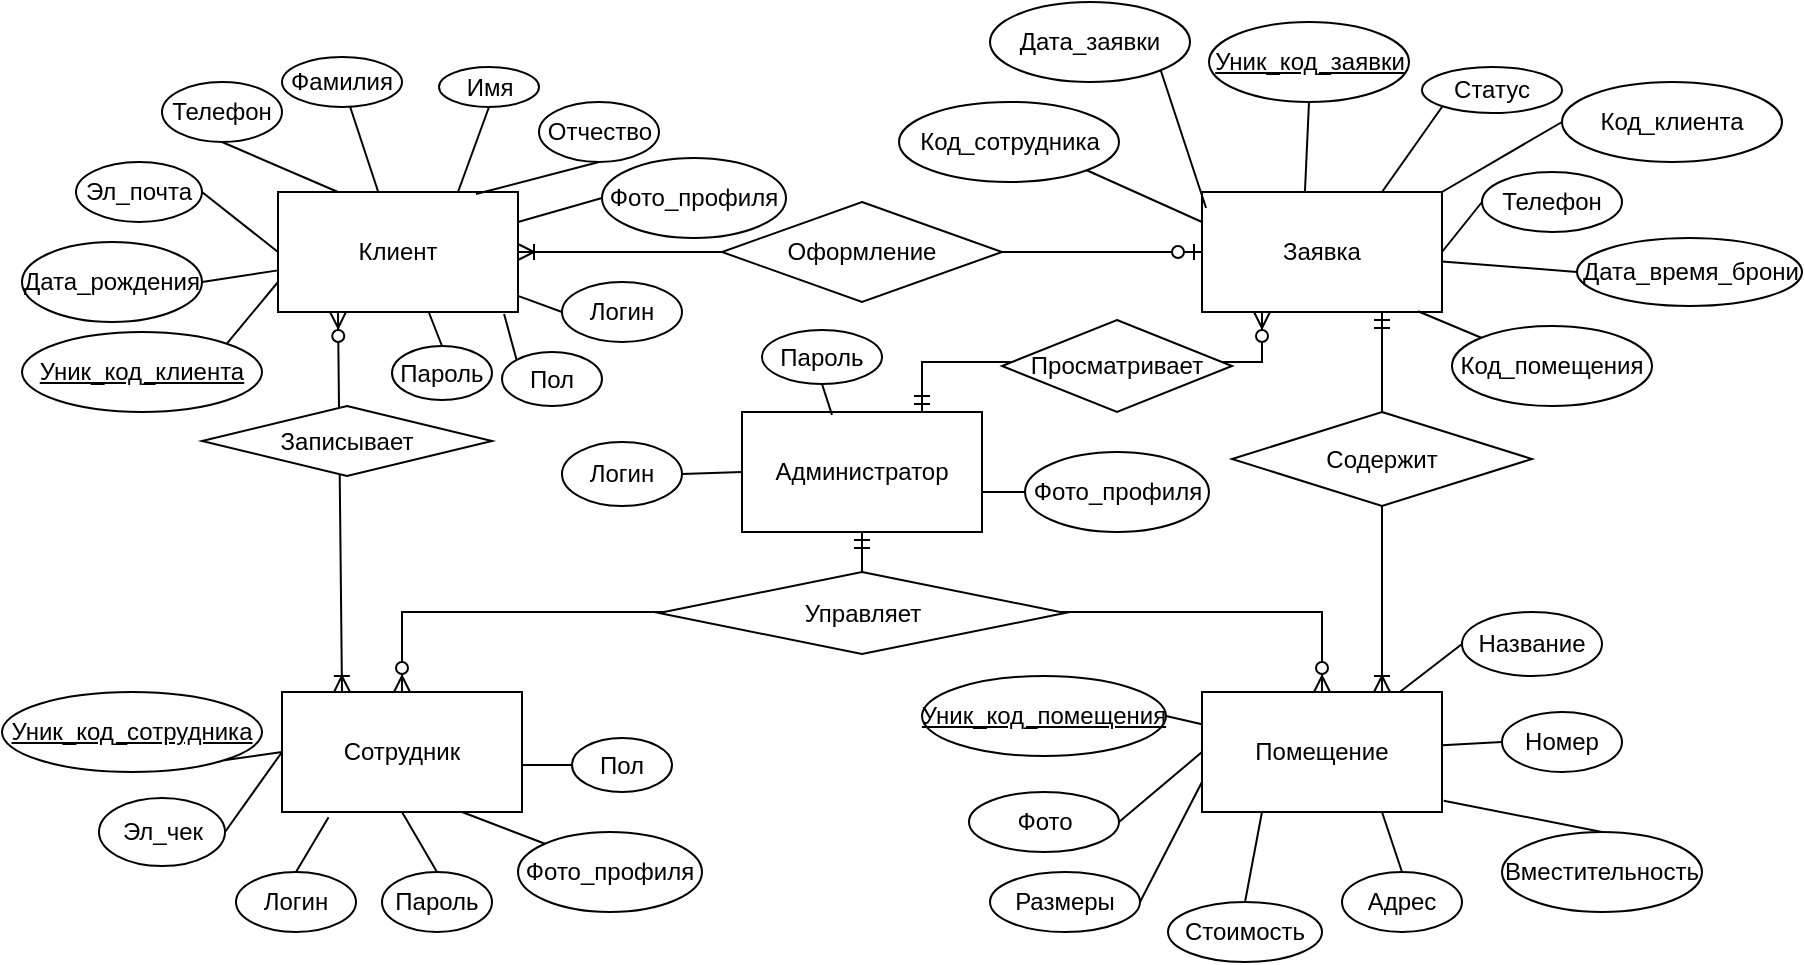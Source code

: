 <mxfile version="21.2.8" type="device">
  <diagram id="rmSN71bOwlpbdHbtHO8j" name="Page-1">
    <mxGraphModel dx="1707" dy="1701" grid="1" gridSize="10" guides="1" tooltips="1" connect="1" arrows="1" fold="1" page="1" pageScale="1" pageWidth="827" pageHeight="1169" math="0" shadow="0">
      <root>
        <mxCell id="0" />
        <mxCell id="1" parent="0" />
        <mxCell id="QM2pPld5sJUEKNhpBry5-10" style="rounded=0;orthogonalLoop=1;jettySize=auto;html=1;exitX=0.25;exitY=1;exitDx=0;exitDy=0;entryX=0.25;entryY=0;entryDx=0;entryDy=0;startArrow=ERzeroToMany;startFill=1;endArrow=ERoneToMany;endFill=0;" parent="1" source="Zx6UGHlu475DOXal6dqd-1" target="Zx6UGHlu475DOXal6dqd-2" edge="1">
          <mxGeometry relative="1" as="geometry" />
        </mxCell>
        <mxCell id="QM2pPld5sJUEKNhpBry5-12" style="edgeStyle=orthogonalEdgeStyle;rounded=0;orthogonalLoop=1;jettySize=auto;html=1;exitX=1;exitY=0.5;exitDx=0;exitDy=0;startArrow=ERoneToMany;startFill=0;endArrow=ERzeroToOne;endFill=1;" parent="1" source="Zx6UGHlu475DOXal6dqd-1" target="Zx6UGHlu475DOXal6dqd-8" edge="1">
          <mxGeometry relative="1" as="geometry" />
        </mxCell>
        <mxCell id="Zx6UGHlu475DOXal6dqd-1" value="Клиент" style="rounded=0;whiteSpace=wrap;html=1;" parent="1" vertex="1">
          <mxGeometry x="38" y="10" width="120" height="60" as="geometry" />
        </mxCell>
        <mxCell id="Zx6UGHlu475DOXal6dqd-2" value="Сотрудник" style="rounded=0;whiteSpace=wrap;html=1;" parent="1" vertex="1">
          <mxGeometry x="40" y="260" width="120" height="60" as="geometry" />
        </mxCell>
        <mxCell id="QM2pPld5sJUEKNhpBry5-1" style="edgeStyle=orthogonalEdgeStyle;rounded=0;orthogonalLoop=1;jettySize=auto;html=1;exitX=0.5;exitY=1;exitDx=0;exitDy=0;entryX=0.5;entryY=0;entryDx=0;entryDy=0;startArrow=ERmandOne;startFill=0;endArrow=ERzeroToMany;endFill=1;" parent="1" source="Zx6UGHlu475DOXal6dqd-3" target="Zx6UGHlu475DOXal6dqd-7" edge="1">
          <mxGeometry relative="1" as="geometry" />
        </mxCell>
        <mxCell id="QM2pPld5sJUEKNhpBry5-2" style="edgeStyle=orthogonalEdgeStyle;rounded=0;orthogonalLoop=1;jettySize=auto;html=1;exitX=0.5;exitY=1;exitDx=0;exitDy=0;entryX=0.5;entryY=0;entryDx=0;entryDy=0;startArrow=ERmandOne;startFill=0;endArrow=ERzeroToMany;endFill=1;" parent="1" source="Zx6UGHlu475DOXal6dqd-3" target="Zx6UGHlu475DOXal6dqd-2" edge="1">
          <mxGeometry relative="1" as="geometry" />
        </mxCell>
        <mxCell id="QM2pPld5sJUEKNhpBry5-14" style="edgeStyle=orthogonalEdgeStyle;rounded=0;orthogonalLoop=1;jettySize=auto;html=1;exitX=0.75;exitY=0;exitDx=0;exitDy=0;entryX=0.25;entryY=1;entryDx=0;entryDy=0;startArrow=ERmandOne;startFill=0;endArrow=ERzeroToMany;endFill=1;" parent="1" source="Zx6UGHlu475DOXal6dqd-3" target="Zx6UGHlu475DOXal6dqd-8" edge="1">
          <mxGeometry relative="1" as="geometry" />
        </mxCell>
        <mxCell id="Zx6UGHlu475DOXal6dqd-3" value="Администратор" style="rounded=0;whiteSpace=wrap;html=1;" parent="1" vertex="1">
          <mxGeometry x="270" y="120" width="120" height="60" as="geometry" />
        </mxCell>
        <mxCell id="Zx6UGHlu475DOXal6dqd-7" value="Помещение" style="rounded=0;whiteSpace=wrap;html=1;" parent="1" vertex="1">
          <mxGeometry x="500" y="260" width="120" height="60" as="geometry" />
        </mxCell>
        <mxCell id="QM2pPld5sJUEKNhpBry5-11" style="edgeStyle=orthogonalEdgeStyle;rounded=0;orthogonalLoop=1;jettySize=auto;html=1;exitX=0.75;exitY=1;exitDx=0;exitDy=0;entryX=0.75;entryY=0;entryDx=0;entryDy=0;startArrow=ERmandOne;startFill=0;endArrow=ERoneToMany;endFill=0;" parent="1" source="Zx6UGHlu475DOXal6dqd-8" target="Zx6UGHlu475DOXal6dqd-7" edge="1">
          <mxGeometry relative="1" as="geometry" />
        </mxCell>
        <mxCell id="Zx6UGHlu475DOXal6dqd-8" value="Заявка" style="rounded=0;whiteSpace=wrap;html=1;" parent="1" vertex="1">
          <mxGeometry x="500" y="10" width="120" height="60" as="geometry" />
        </mxCell>
        <mxCell id="Zx6UGHlu475DOXal6dqd-10" value="Содержит" style="rhombus;whiteSpace=wrap;html=1;" parent="1" vertex="1">
          <mxGeometry x="515" y="120" width="150" height="47" as="geometry" />
        </mxCell>
        <mxCell id="Zx6UGHlu475DOXal6dqd-15" value="Записывает" style="rhombus;whiteSpace=wrap;html=1;" parent="1" vertex="1">
          <mxGeometry y="117" width="145" height="35" as="geometry" />
        </mxCell>
        <mxCell id="Zx6UGHlu475DOXal6dqd-19" value="Управляет" style="rhombus;whiteSpace=wrap;html=1;" parent="1" vertex="1">
          <mxGeometry x="228.5" y="200" width="203" height="41" as="geometry" />
        </mxCell>
        <mxCell id="Zx6UGHlu475DOXal6dqd-20" value="Просматривает" style="rhombus;whiteSpace=wrap;html=1;" parent="1" vertex="1">
          <mxGeometry x="400" y="74" width="115" height="46" as="geometry" />
        </mxCell>
        <mxCell id="Zx6UGHlu475DOXal6dqd-9" value="Оформление" style="rhombus;whiteSpace=wrap;html=1;" parent="1" vertex="1">
          <mxGeometry x="260" y="15" width="140" height="50" as="geometry" />
        </mxCell>
        <mxCell id="QM2pPld5sJUEKNhpBry5-96" value="" style="edgeStyle=none;rounded=0;orthogonalLoop=1;jettySize=auto;html=1;startArrow=none;startFill=0;endArrow=none;endFill=0;" parent="1" source="QM2pPld5sJUEKNhpBry5-17" target="Zx6UGHlu475DOXal6dqd-1" edge="1">
          <mxGeometry relative="1" as="geometry" />
        </mxCell>
        <mxCell id="QM2pPld5sJUEKNhpBry5-17" value="Фамилия" style="ellipse;whiteSpace=wrap;html=1;" parent="1" vertex="1">
          <mxGeometry x="40" y="-57.5" width="60" height="25" as="geometry" />
        </mxCell>
        <mxCell id="QM2pPld5sJUEKNhpBry5-95" style="edgeStyle=none;rounded=0;orthogonalLoop=1;jettySize=auto;html=1;exitX=0.5;exitY=1;exitDx=0;exitDy=0;entryX=0.75;entryY=0;entryDx=0;entryDy=0;startArrow=none;startFill=0;endArrow=none;endFill=0;" parent="1" source="QM2pPld5sJUEKNhpBry5-18" target="Zx6UGHlu475DOXal6dqd-1" edge="1">
          <mxGeometry relative="1" as="geometry" />
        </mxCell>
        <mxCell id="QM2pPld5sJUEKNhpBry5-18" value="Имя" style="ellipse;whiteSpace=wrap;html=1;" parent="1" vertex="1">
          <mxGeometry x="118.5" y="-52.5" width="50" height="20" as="geometry" />
        </mxCell>
        <mxCell id="QM2pPld5sJUEKNhpBry5-100" style="edgeStyle=none;rounded=0;orthogonalLoop=1;jettySize=auto;html=1;exitX=0.5;exitY=1;exitDx=0;exitDy=0;entryX=0.825;entryY=0.017;entryDx=0;entryDy=0;entryPerimeter=0;startArrow=none;startFill=0;endArrow=none;endFill=0;" parent="1" source="QM2pPld5sJUEKNhpBry5-19" target="Zx6UGHlu475DOXal6dqd-1" edge="1">
          <mxGeometry relative="1" as="geometry" />
        </mxCell>
        <mxCell id="QM2pPld5sJUEKNhpBry5-19" value="Отчество" style="ellipse;whiteSpace=wrap;html=1;" parent="1" vertex="1">
          <mxGeometry x="168.5" y="-35" width="60" height="30" as="geometry" />
        </mxCell>
        <mxCell id="QM2pPld5sJUEKNhpBry5-65" style="edgeStyle=none;rounded=0;orthogonalLoop=1;jettySize=auto;html=1;exitX=0.5;exitY=0;exitDx=0;exitDy=0;entryX=0.5;entryY=1;entryDx=0;entryDy=0;startArrow=none;startFill=0;endArrow=none;endFill=0;" parent="1" source="QM2pPld5sJUEKNhpBry5-28" target="Zx6UGHlu475DOXal6dqd-2" edge="1">
          <mxGeometry relative="1" as="geometry" />
        </mxCell>
        <mxCell id="QM2pPld5sJUEKNhpBry5-28" value="Пароль" style="ellipse;whiteSpace=wrap;html=1;" parent="1" vertex="1">
          <mxGeometry x="90" y="350" width="55" height="30" as="geometry" />
        </mxCell>
        <mxCell id="QM2pPld5sJUEKNhpBry5-67" style="edgeStyle=none;rounded=0;orthogonalLoop=1;jettySize=auto;html=1;exitX=0;exitY=0;exitDx=0;exitDy=0;entryX=0.75;entryY=1;entryDx=0;entryDy=0;startArrow=none;startFill=0;endArrow=none;endFill=0;" parent="1" source="QM2pPld5sJUEKNhpBry5-29" target="Zx6UGHlu475DOXal6dqd-2" edge="1">
          <mxGeometry relative="1" as="geometry" />
        </mxCell>
        <mxCell id="QM2pPld5sJUEKNhpBry5-29" value="Фото_профиля" style="ellipse;whiteSpace=wrap;html=1;" parent="1" vertex="1">
          <mxGeometry x="158" y="330" width="92" height="40" as="geometry" />
        </mxCell>
        <mxCell id="QM2pPld5sJUEKNhpBry5-91" style="edgeStyle=none;rounded=0;orthogonalLoop=1;jettySize=auto;html=1;exitX=0.5;exitY=0;exitDx=0;exitDy=0;entryX=0.194;entryY=1.043;entryDx=0;entryDy=0;entryPerimeter=0;startArrow=none;startFill=0;endArrow=none;endFill=0;" parent="1" source="QM2pPld5sJUEKNhpBry5-30" target="Zx6UGHlu475DOXal6dqd-2" edge="1">
          <mxGeometry relative="1" as="geometry" />
        </mxCell>
        <mxCell id="QM2pPld5sJUEKNhpBry5-30" value="Логин" style="ellipse;whiteSpace=wrap;html=1;" parent="1" vertex="1">
          <mxGeometry x="17" y="350" width="60" height="30" as="geometry" />
        </mxCell>
        <mxCell id="QM2pPld5sJUEKNhpBry5-97" style="edgeStyle=none;rounded=0;orthogonalLoop=1;jettySize=auto;html=1;exitX=0.5;exitY=1;exitDx=0;exitDy=0;entryX=0.25;entryY=0;entryDx=0;entryDy=0;startArrow=none;startFill=0;endArrow=none;endFill=0;" parent="1" source="QM2pPld5sJUEKNhpBry5-31" target="Zx6UGHlu475DOXal6dqd-1" edge="1">
          <mxGeometry relative="1" as="geometry" />
        </mxCell>
        <mxCell id="QM2pPld5sJUEKNhpBry5-31" value="Телефон" style="ellipse;whiteSpace=wrap;html=1;" parent="1" vertex="1">
          <mxGeometry x="-20" y="-45" width="60" height="30" as="geometry" />
        </mxCell>
        <mxCell id="QM2pPld5sJUEKNhpBry5-79" style="edgeStyle=none;rounded=0;orthogonalLoop=1;jettySize=auto;html=1;exitX=0;exitY=0.5;exitDx=0;exitDy=0;entryX=1;entryY=0.5;entryDx=0;entryDy=0;startArrow=none;startFill=0;endArrow=none;endFill=0;" parent="1" source="QM2pPld5sJUEKNhpBry5-35" target="Zx6UGHlu475DOXal6dqd-8" edge="1">
          <mxGeometry relative="1" as="geometry" />
        </mxCell>
        <mxCell id="QM2pPld5sJUEKNhpBry5-35" value="Телефон" style="ellipse;whiteSpace=wrap;html=1;" parent="1" vertex="1">
          <mxGeometry x="640" width="70" height="30" as="geometry" />
        </mxCell>
        <mxCell id="QM2pPld5sJUEKNhpBry5-86" style="edgeStyle=none;rounded=0;orthogonalLoop=1;jettySize=auto;html=1;exitX=0;exitY=0.5;exitDx=0;exitDy=0;startArrow=none;startFill=0;endArrow=none;endFill=0;" parent="1" source="QM2pPld5sJUEKNhpBry5-36" target="Zx6UGHlu475DOXal6dqd-8" edge="1">
          <mxGeometry relative="1" as="geometry" />
        </mxCell>
        <mxCell id="QM2pPld5sJUEKNhpBry5-36" value="Дата_время_брони" style="ellipse;whiteSpace=wrap;html=1;" parent="1" vertex="1">
          <mxGeometry x="687.5" y="33" width="112.5" height="34" as="geometry" />
        </mxCell>
        <mxCell id="QM2pPld5sJUEKNhpBry5-83" style="edgeStyle=none;rounded=0;orthogonalLoop=1;jettySize=auto;html=1;exitX=0;exitY=0;exitDx=0;exitDy=0;entryX=0.9;entryY=0.994;entryDx=0;entryDy=0;entryPerimeter=0;startArrow=none;startFill=0;endArrow=none;endFill=0;" parent="1" source="QM2pPld5sJUEKNhpBry5-37" target="Zx6UGHlu475DOXal6dqd-8" edge="1">
          <mxGeometry relative="1" as="geometry" />
        </mxCell>
        <mxCell id="QM2pPld5sJUEKNhpBry5-37" value="Код_помещения" style="ellipse;whiteSpace=wrap;html=1;" parent="1" vertex="1">
          <mxGeometry x="625" y="77" width="100" height="40" as="geometry" />
        </mxCell>
        <mxCell id="QM2pPld5sJUEKNhpBry5-74" style="edgeStyle=none;rounded=0;orthogonalLoop=1;jettySize=auto;html=1;exitX=0;exitY=0.5;exitDx=0;exitDy=0;startArrow=none;startFill=0;endArrow=none;endFill=0;" parent="1" source="QM2pPld5sJUEKNhpBry5-38" target="Zx6UGHlu475DOXal6dqd-7" edge="1">
          <mxGeometry relative="1" as="geometry" />
        </mxCell>
        <mxCell id="QM2pPld5sJUEKNhpBry5-38" value="Название&lt;span style=&quot;font-family: &amp;#34;helvetica&amp;#34; , &amp;#34;arial&amp;#34; , sans-serif ; font-size: 0px ; white-space: nowrap&quot;&gt;%3CmxGraphModel%3E%3Croot%3E%3CmxCell%20id%3D%220%22%2F%3E%3CmxCell%20id%3D%221%22%20parent%3D%220%22%2F%3E%3CmxCell%20id%3D%222%22%20value%3D%22%D0%9D%D0%B0%D0%B7%D0%B2%D0%B0%D0%BD%D0%B8%D0%B5(%D0%BD%D0%BE%D0%BC%D0%B5%D1%80)%22%20style%3D%22ellipse%3BwhiteSpace%3Dwrap%3Bhtml%3D1%3B%22%20vertex%3D%221%22%20parent%3D%221%22%3E%3CmxGeometry%20x%3D%22610%22%20y%3D%2280%22%20width%3D%22100%22%20height%3D%2240%22%20as%3D%22geometry%22%2F%3E%3C%2FmxCell%3E%3C%2Froot%3E%3C%2FmxGraphModel%3E&lt;/span&gt;" style="ellipse;whiteSpace=wrap;html=1;" parent="1" vertex="1">
          <mxGeometry x="630" y="220" width="70" height="32" as="geometry" />
        </mxCell>
        <mxCell id="QM2pPld5sJUEKNhpBry5-87" style="edgeStyle=none;rounded=0;orthogonalLoop=1;jettySize=auto;html=1;exitX=0;exitY=0.5;exitDx=0;exitDy=0;startArrow=none;startFill=0;endArrow=none;endFill=0;" parent="1" source="QM2pPld5sJUEKNhpBry5-39" target="Zx6UGHlu475DOXal6dqd-7" edge="1">
          <mxGeometry relative="1" as="geometry" />
        </mxCell>
        <mxCell id="QM2pPld5sJUEKNhpBry5-39" value="Номер" style="ellipse;whiteSpace=wrap;html=1;" parent="1" vertex="1">
          <mxGeometry x="650" y="270" width="60" height="30" as="geometry" />
        </mxCell>
        <mxCell id="QM2pPld5sJUEKNhpBry5-69" style="edgeStyle=none;rounded=0;orthogonalLoop=1;jettySize=auto;html=1;exitX=1;exitY=0.5;exitDx=0;exitDy=0;entryX=0;entryY=0.75;entryDx=0;entryDy=0;startArrow=none;startFill=0;endArrow=none;endFill=0;" parent="1" source="QM2pPld5sJUEKNhpBry5-42" target="Zx6UGHlu475DOXal6dqd-7" edge="1">
          <mxGeometry relative="1" as="geometry" />
        </mxCell>
        <mxCell id="QM2pPld5sJUEKNhpBry5-42" value="Размеры" style="ellipse;whiteSpace=wrap;html=1;" parent="1" vertex="1">
          <mxGeometry x="394" y="350" width="75" height="30" as="geometry" />
        </mxCell>
        <mxCell id="QM2pPld5sJUEKNhpBry5-88" style="edgeStyle=none;rounded=0;orthogonalLoop=1;jettySize=auto;html=1;exitX=0.5;exitY=0;exitDx=0;exitDy=0;entryX=1.007;entryY=0.906;entryDx=0;entryDy=0;entryPerimeter=0;startArrow=none;startFill=0;endArrow=none;endFill=0;" parent="1" source="QM2pPld5sJUEKNhpBry5-43" target="Zx6UGHlu475DOXal6dqd-7" edge="1">
          <mxGeometry relative="1" as="geometry" />
        </mxCell>
        <mxCell id="QM2pPld5sJUEKNhpBry5-43" value="Вместительность" style="ellipse;whiteSpace=wrap;html=1;" parent="1" vertex="1">
          <mxGeometry x="650" y="330" width="100" height="40" as="geometry" />
        </mxCell>
        <mxCell id="QM2pPld5sJUEKNhpBry5-90" style="edgeStyle=none;rounded=0;orthogonalLoop=1;jettySize=auto;html=1;exitX=0.5;exitY=0;exitDx=0;exitDy=0;entryX=0.25;entryY=1;entryDx=0;entryDy=0;startArrow=none;startFill=0;endArrow=none;endFill=0;" parent="1" source="QM2pPld5sJUEKNhpBry5-44" target="Zx6UGHlu475DOXal6dqd-7" edge="1">
          <mxGeometry relative="1" as="geometry" />
        </mxCell>
        <mxCell id="QM2pPld5sJUEKNhpBry5-44" value="Стоимость" style="ellipse;whiteSpace=wrap;html=1;" parent="1" vertex="1">
          <mxGeometry x="483" y="365" width="77" height="30" as="geometry" />
        </mxCell>
        <mxCell id="QM2pPld5sJUEKNhpBry5-89" style="edgeStyle=none;rounded=0;orthogonalLoop=1;jettySize=auto;html=1;exitX=0.5;exitY=0;exitDx=0;exitDy=0;entryX=0.75;entryY=1;entryDx=0;entryDy=0;startArrow=none;startFill=0;endArrow=none;endFill=0;" parent="1" source="QM2pPld5sJUEKNhpBry5-45" target="Zx6UGHlu475DOXal6dqd-7" edge="1">
          <mxGeometry relative="1" as="geometry" />
        </mxCell>
        <mxCell id="QM2pPld5sJUEKNhpBry5-45" value="Адрес" style="ellipse;whiteSpace=wrap;html=1;" parent="1" vertex="1">
          <mxGeometry x="570" y="350" width="60" height="30" as="geometry" />
        </mxCell>
        <mxCell id="QM2pPld5sJUEKNhpBry5-59" style="edgeStyle=none;rounded=0;orthogonalLoop=1;jettySize=auto;html=1;exitX=1;exitY=0.5;exitDx=0;exitDy=0;entryX=0;entryY=0.5;entryDx=0;entryDy=0;startArrow=none;startFill=0;endArrow=none;endFill=0;" parent="1" source="QM2pPld5sJUEKNhpBry5-46" target="Zx6UGHlu475DOXal6dqd-1" edge="1">
          <mxGeometry relative="1" as="geometry" />
        </mxCell>
        <mxCell id="QM2pPld5sJUEKNhpBry5-46" value="Эл_почта" style="ellipse;whiteSpace=wrap;html=1;" parent="1" vertex="1">
          <mxGeometry x="-63" y="-5" width="63" height="30" as="geometry" />
        </mxCell>
        <mxCell id="QM2pPld5sJUEKNhpBry5-98" style="edgeStyle=none;rounded=0;orthogonalLoop=1;jettySize=auto;html=1;exitX=1;exitY=0.5;exitDx=0;exitDy=0;startArrow=none;startFill=0;endArrow=none;endFill=0;" parent="1" source="QM2pPld5sJUEKNhpBry5-47" target="Zx6UGHlu475DOXal6dqd-1" edge="1">
          <mxGeometry relative="1" as="geometry" />
        </mxCell>
        <mxCell id="QM2pPld5sJUEKNhpBry5-47" value="Дата_рождения" style="ellipse;whiteSpace=wrap;html=1;" parent="1" vertex="1">
          <mxGeometry x="-90" y="35" width="90" height="40" as="geometry" />
        </mxCell>
        <mxCell id="QM2pPld5sJUEKNhpBry5-93" style="edgeStyle=none;rounded=0;orthogonalLoop=1;jettySize=auto;html=1;exitX=0;exitY=0.5;exitDx=0;exitDy=0;startArrow=none;startFill=0;endArrow=none;endFill=0;" parent="1" source="QM2pPld5sJUEKNhpBry5-48" target="Zx6UGHlu475DOXal6dqd-1" edge="1">
          <mxGeometry relative="1" as="geometry" />
        </mxCell>
        <mxCell id="QM2pPld5sJUEKNhpBry5-48" value="Логин" style="ellipse;whiteSpace=wrap;html=1;" parent="1" vertex="1">
          <mxGeometry x="180" y="55" width="60" height="30" as="geometry" />
        </mxCell>
        <mxCell id="QM2pPld5sJUEKNhpBry5-94" style="edgeStyle=none;rounded=0;orthogonalLoop=1;jettySize=auto;html=1;exitX=0.5;exitY=0;exitDx=0;exitDy=0;entryX=0.628;entryY=1;entryDx=0;entryDy=0;entryPerimeter=0;startArrow=none;startFill=0;endArrow=none;endFill=0;" parent="1" source="QM2pPld5sJUEKNhpBry5-49" target="Zx6UGHlu475DOXal6dqd-1" edge="1">
          <mxGeometry relative="1" as="geometry" />
        </mxCell>
        <mxCell id="QM2pPld5sJUEKNhpBry5-49" value="Пароль" style="ellipse;whiteSpace=wrap;html=1;" parent="1" vertex="1">
          <mxGeometry x="95" y="87" width="50" height="27" as="geometry" />
        </mxCell>
        <mxCell id="QM2pPld5sJUEKNhpBry5-63" style="edgeStyle=none;rounded=0;orthogonalLoop=1;jettySize=auto;html=1;exitX=1;exitY=0.5;exitDx=0;exitDy=0;entryX=0;entryY=0.5;entryDx=0;entryDy=0;startArrow=none;startFill=0;endArrow=none;endFill=0;" parent="1" source="QM2pPld5sJUEKNhpBry5-50" target="Zx6UGHlu475DOXal6dqd-2" edge="1">
          <mxGeometry relative="1" as="geometry" />
        </mxCell>
        <mxCell id="QM2pPld5sJUEKNhpBry5-50" value="Эл_чек" style="ellipse;whiteSpace=wrap;html=1;" parent="1" vertex="1">
          <mxGeometry x="-51.5" y="313" width="63" height="34" as="geometry" />
        </mxCell>
        <mxCell id="QM2pPld5sJUEKNhpBry5-92" style="edgeStyle=none;rounded=0;orthogonalLoop=1;jettySize=auto;html=1;exitX=0.5;exitY=1;exitDx=0;exitDy=0;entryX=0.375;entryY=0.024;entryDx=0;entryDy=0;entryPerimeter=0;startArrow=none;startFill=0;endArrow=none;endFill=0;" parent="1" source="QM2pPld5sJUEKNhpBry5-51" target="Zx6UGHlu475DOXal6dqd-3" edge="1">
          <mxGeometry relative="1" as="geometry" />
        </mxCell>
        <mxCell id="QM2pPld5sJUEKNhpBry5-51" value="Пароль" style="ellipse;whiteSpace=wrap;html=1;" parent="1" vertex="1">
          <mxGeometry x="280" y="79" width="60" height="27" as="geometry" />
        </mxCell>
        <mxCell id="QM2pPld5sJUEKNhpBry5-62" style="edgeStyle=none;rounded=0;orthogonalLoop=1;jettySize=auto;html=1;exitX=1;exitY=0.5;exitDx=0;exitDy=0;entryX=0;entryY=0.5;entryDx=0;entryDy=0;startArrow=none;startFill=0;endArrow=none;endFill=0;" parent="1" source="QM2pPld5sJUEKNhpBry5-52" target="Zx6UGHlu475DOXal6dqd-3" edge="1">
          <mxGeometry relative="1" as="geometry" />
        </mxCell>
        <mxCell id="QM2pPld5sJUEKNhpBry5-52" value="Логин" style="ellipse;whiteSpace=wrap;html=1;" parent="1" vertex="1">
          <mxGeometry x="180" y="135" width="60" height="32" as="geometry" />
        </mxCell>
        <mxCell id="nbTlTtfBLzUQ6gxLMtbf-2" style="rounded=0;orthogonalLoop=1;jettySize=auto;html=1;exitX=0.5;exitY=1;exitDx=0;exitDy=0;entryX=0.429;entryY=-0.006;entryDx=0;entryDy=0;entryPerimeter=0;endArrow=none;endFill=0;" parent="1" source="nbTlTtfBLzUQ6gxLMtbf-1" target="Zx6UGHlu475DOXal6dqd-8" edge="1">
          <mxGeometry relative="1" as="geometry" />
        </mxCell>
        <mxCell id="nbTlTtfBLzUQ6gxLMtbf-1" value="Уник_код_заявки" style="ellipse;whiteSpace=wrap;html=1;fontStyle=4" parent="1" vertex="1">
          <mxGeometry x="503.5" y="-75" width="100" height="40" as="geometry" />
        </mxCell>
        <mxCell id="nbTlTtfBLzUQ6gxLMtbf-7" style="rounded=0;orthogonalLoop=1;jettySize=auto;html=1;exitX=1;exitY=0;exitDx=0;exitDy=0;entryX=0;entryY=0.75;entryDx=0;entryDy=0;endArrow=none;endFill=0;" parent="1" source="nbTlTtfBLzUQ6gxLMtbf-5" target="Zx6UGHlu475DOXal6dqd-1" edge="1">
          <mxGeometry relative="1" as="geometry" />
        </mxCell>
        <mxCell id="nbTlTtfBLzUQ6gxLMtbf-5" value="Уник_код_клиента" style="ellipse;whiteSpace=wrap;html=1;fontStyle=4" parent="1" vertex="1">
          <mxGeometry x="-90" y="80" width="120" height="40" as="geometry" />
        </mxCell>
        <mxCell id="nbTlTtfBLzUQ6gxLMtbf-9" style="edgeStyle=none;rounded=0;orthogonalLoop=1;jettySize=auto;html=1;exitX=1;exitY=1;exitDx=0;exitDy=0;entryX=0;entryY=0.5;entryDx=0;entryDy=0;endArrow=none;endFill=0;" parent="1" source="nbTlTtfBLzUQ6gxLMtbf-8" target="Zx6UGHlu475DOXal6dqd-2" edge="1">
          <mxGeometry relative="1" as="geometry" />
        </mxCell>
        <mxCell id="nbTlTtfBLzUQ6gxLMtbf-8" value="Уник_код_сотрудника" style="ellipse;whiteSpace=wrap;html=1;fontStyle=4" parent="1" vertex="1">
          <mxGeometry x="-100" y="260" width="130" height="40" as="geometry" />
        </mxCell>
        <mxCell id="nbTlTtfBLzUQ6gxLMtbf-11" style="edgeStyle=none;rounded=0;orthogonalLoop=1;jettySize=auto;html=1;exitX=1;exitY=0.5;exitDx=0;exitDy=0;endArrow=none;endFill=0;" parent="1" source="nbTlTtfBLzUQ6gxLMtbf-10" target="Zx6UGHlu475DOXal6dqd-7" edge="1">
          <mxGeometry relative="1" as="geometry" />
        </mxCell>
        <mxCell id="nbTlTtfBLzUQ6gxLMtbf-10" value="Уник_код_помещения" style="ellipse;whiteSpace=wrap;html=1;fontStyle=4" parent="1" vertex="1">
          <mxGeometry x="360" y="252" width="122" height="40" as="geometry" />
        </mxCell>
        <mxCell id="q2ZPJVXpEgbI9jdxbA0b-1" style="rounded=0;orthogonalLoop=1;jettySize=auto;html=1;exitX=0;exitY=1;exitDx=0;exitDy=0;entryX=0.75;entryY=0;entryDx=0;entryDy=0;endArrow=none;endFill=0;" parent="1" source="nbTlTtfBLzUQ6gxLMtbf-13" target="Zx6UGHlu475DOXal6dqd-8" edge="1">
          <mxGeometry relative="1" as="geometry" />
        </mxCell>
        <mxCell id="nbTlTtfBLzUQ6gxLMtbf-13" value="Статус" style="ellipse;whiteSpace=wrap;html=1;fontStyle=0" parent="1" vertex="1">
          <mxGeometry x="610" y="-52.5" width="70" height="23" as="geometry" />
        </mxCell>
        <mxCell id="q2ZPJVXpEgbI9jdxbA0b-3" style="rounded=0;orthogonalLoop=1;jettySize=auto;html=1;exitX=1;exitY=1;exitDx=0;exitDy=0;entryX=0.017;entryY=0.133;entryDx=0;entryDy=0;entryPerimeter=0;endArrow=none;endFill=0;" parent="1" source="q2ZPJVXpEgbI9jdxbA0b-2" target="Zx6UGHlu475DOXal6dqd-8" edge="1">
          <mxGeometry relative="1" as="geometry" />
        </mxCell>
        <mxCell id="q2ZPJVXpEgbI9jdxbA0b-2" value="Дата_заявки" style="ellipse;whiteSpace=wrap;html=1;" parent="1" vertex="1">
          <mxGeometry x="394" y="-85" width="100" height="40" as="geometry" />
        </mxCell>
        <mxCell id="q2ZPJVXpEgbI9jdxbA0b-5" style="rounded=0;orthogonalLoop=1;jettySize=auto;html=1;exitX=0;exitY=0.5;exitDx=0;exitDy=0;entryX=1;entryY=0;entryDx=0;entryDy=0;endArrow=none;endFill=0;" parent="1" source="q2ZPJVXpEgbI9jdxbA0b-4" target="Zx6UGHlu475DOXal6dqd-8" edge="1">
          <mxGeometry relative="1" as="geometry" />
        </mxCell>
        <mxCell id="q2ZPJVXpEgbI9jdxbA0b-4" value="Код_клиента" style="ellipse;whiteSpace=wrap;html=1;" parent="1" vertex="1">
          <mxGeometry x="680" y="-45" width="110" height="40" as="geometry" />
        </mxCell>
        <mxCell id="R94FDkhjAXbVaholJl6M-2" style="rounded=0;orthogonalLoop=1;jettySize=auto;html=1;exitX=1;exitY=0.5;exitDx=0;exitDy=0;entryX=0;entryY=0.5;entryDx=0;entryDy=0;endArrow=none;endFill=0;" edge="1" parent="1" source="R94FDkhjAXbVaholJl6M-1" target="Zx6UGHlu475DOXal6dqd-7">
          <mxGeometry relative="1" as="geometry" />
        </mxCell>
        <mxCell id="R94FDkhjAXbVaholJl6M-1" value="Фото" style="ellipse;whiteSpace=wrap;html=1;" vertex="1" parent="1">
          <mxGeometry x="383.5" y="310" width="75" height="30" as="geometry" />
        </mxCell>
        <mxCell id="R94FDkhjAXbVaholJl6M-4" style="rounded=0;orthogonalLoop=1;jettySize=auto;html=1;exitX=0;exitY=0.5;exitDx=0;exitDy=0;entryX=1;entryY=0.25;entryDx=0;entryDy=0;endArrow=none;endFill=0;" edge="1" parent="1" source="R94FDkhjAXbVaholJl6M-3" target="Zx6UGHlu475DOXal6dqd-1">
          <mxGeometry relative="1" as="geometry" />
        </mxCell>
        <mxCell id="R94FDkhjAXbVaholJl6M-3" value="Фото_профиля" style="ellipse;whiteSpace=wrap;html=1;" vertex="1" parent="1">
          <mxGeometry x="200" y="-7" width="92" height="40" as="geometry" />
        </mxCell>
        <mxCell id="R94FDkhjAXbVaholJl6M-6" style="rounded=0;orthogonalLoop=1;jettySize=auto;html=1;exitX=0;exitY=0;exitDx=0;exitDy=0;entryX=0.942;entryY=1.017;entryDx=0;entryDy=0;entryPerimeter=0;endArrow=none;endFill=0;" edge="1" parent="1" source="R94FDkhjAXbVaholJl6M-5" target="Zx6UGHlu475DOXal6dqd-1">
          <mxGeometry relative="1" as="geometry" />
        </mxCell>
        <mxCell id="R94FDkhjAXbVaholJl6M-5" value="Пол" style="ellipse;whiteSpace=wrap;html=1;" vertex="1" parent="1">
          <mxGeometry x="150" y="90" width="50" height="27" as="geometry" />
        </mxCell>
        <mxCell id="R94FDkhjAXbVaholJl6M-8" style="edgeStyle=orthogonalEdgeStyle;rounded=0;orthogonalLoop=1;jettySize=auto;html=1;exitX=0;exitY=0.5;exitDx=0;exitDy=0;entryX=1;entryY=0.5;entryDx=0;entryDy=0;endArrow=none;endFill=0;" edge="1" parent="1" source="R94FDkhjAXbVaholJl6M-7" target="Zx6UGHlu475DOXal6dqd-2">
          <mxGeometry relative="1" as="geometry" />
        </mxCell>
        <mxCell id="R94FDkhjAXbVaholJl6M-7" value="Пол" style="ellipse;whiteSpace=wrap;html=1;" vertex="1" parent="1">
          <mxGeometry x="185" y="283" width="50" height="27" as="geometry" />
        </mxCell>
        <mxCell id="R94FDkhjAXbVaholJl6M-10" style="edgeStyle=orthogonalEdgeStyle;rounded=0;orthogonalLoop=1;jettySize=auto;html=1;exitX=0;exitY=0.5;exitDx=0;exitDy=0;entryX=1;entryY=0.75;entryDx=0;entryDy=0;endArrow=none;endFill=0;" edge="1" parent="1" source="R94FDkhjAXbVaholJl6M-9" target="Zx6UGHlu475DOXal6dqd-3">
          <mxGeometry relative="1" as="geometry" />
        </mxCell>
        <mxCell id="R94FDkhjAXbVaholJl6M-9" value="Фото_профиля" style="ellipse;whiteSpace=wrap;html=1;" vertex="1" parent="1">
          <mxGeometry x="411.5" y="140" width="92" height="40" as="geometry" />
        </mxCell>
        <mxCell id="R94FDkhjAXbVaholJl6M-12" style="rounded=0;orthogonalLoop=1;jettySize=auto;html=1;exitX=1;exitY=1;exitDx=0;exitDy=0;entryX=0;entryY=0.25;entryDx=0;entryDy=0;endArrow=none;endFill=0;" edge="1" parent="1" source="R94FDkhjAXbVaholJl6M-11" target="Zx6UGHlu475DOXal6dqd-8">
          <mxGeometry relative="1" as="geometry" />
        </mxCell>
        <mxCell id="R94FDkhjAXbVaholJl6M-11" value="Код_сотрудника" style="ellipse;whiteSpace=wrap;html=1;" vertex="1" parent="1">
          <mxGeometry x="348.5" y="-35" width="110" height="40" as="geometry" />
        </mxCell>
      </root>
    </mxGraphModel>
  </diagram>
</mxfile>

